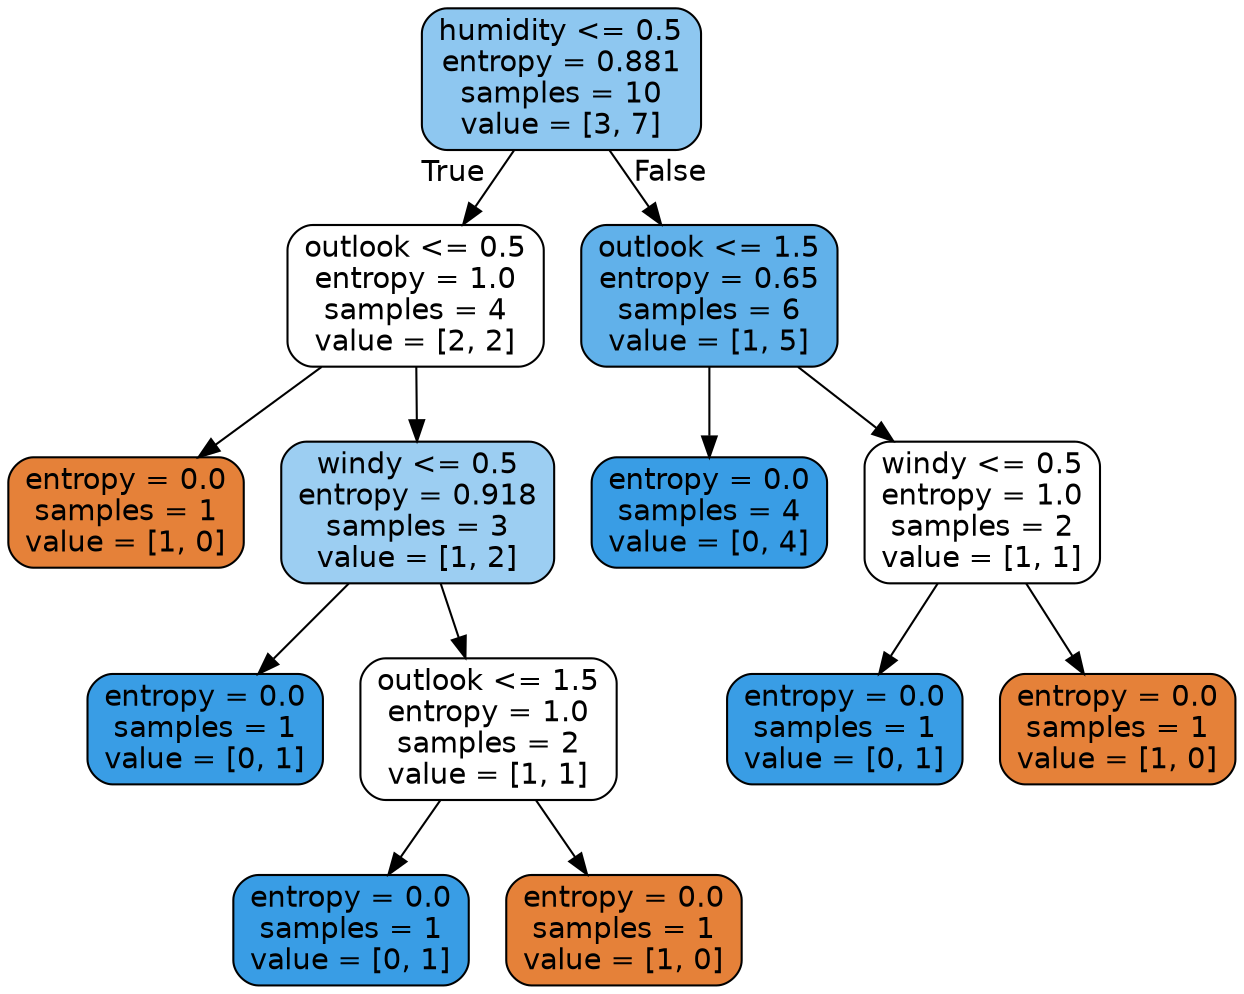 digraph Tree {
node [shape=box, style="filled, rounded", color="black", fontname="helvetica"] ;
edge [fontname="helvetica"] ;
0 [label="humidity <= 0.5\nentropy = 0.881\nsamples = 10\nvalue = [3, 7]", fillcolor="#8ec7f0"] ;
1 [label="outlook <= 0.5\nentropy = 1.0\nsamples = 4\nvalue = [2, 2]", fillcolor="#ffffff"] ;
0 -> 1 [labeldistance=2.5, labelangle=45, headlabel="True"] ;
2 [label="entropy = 0.0\nsamples = 1\nvalue = [1, 0]", fillcolor="#e58139"] ;
1 -> 2 ;
3 [label="windy <= 0.5\nentropy = 0.918\nsamples = 3\nvalue = [1, 2]", fillcolor="#9ccef2"] ;
1 -> 3 ;
4 [label="entropy = 0.0\nsamples = 1\nvalue = [0, 1]", fillcolor="#399de5"] ;
3 -> 4 ;
5 [label="outlook <= 1.5\nentropy = 1.0\nsamples = 2\nvalue = [1, 1]", fillcolor="#ffffff"] ;
3 -> 5 ;
6 [label="entropy = 0.0\nsamples = 1\nvalue = [0, 1]", fillcolor="#399de5"] ;
5 -> 6 ;
7 [label="entropy = 0.0\nsamples = 1\nvalue = [1, 0]", fillcolor="#e58139"] ;
5 -> 7 ;
8 [label="outlook <= 1.5\nentropy = 0.65\nsamples = 6\nvalue = [1, 5]", fillcolor="#61b1ea"] ;
0 -> 8 [labeldistance=2.5, labelangle=-45, headlabel="False"] ;
9 [label="entropy = 0.0\nsamples = 4\nvalue = [0, 4]", fillcolor="#399de5"] ;
8 -> 9 ;
10 [label="windy <= 0.5\nentropy = 1.0\nsamples = 2\nvalue = [1, 1]", fillcolor="#ffffff"] ;
8 -> 10 ;
11 [label="entropy = 0.0\nsamples = 1\nvalue = [0, 1]", fillcolor="#399de5"] ;
10 -> 11 ;
12 [label="entropy = 0.0\nsamples = 1\nvalue = [1, 0]", fillcolor="#e58139"] ;
10 -> 12 ;
}
